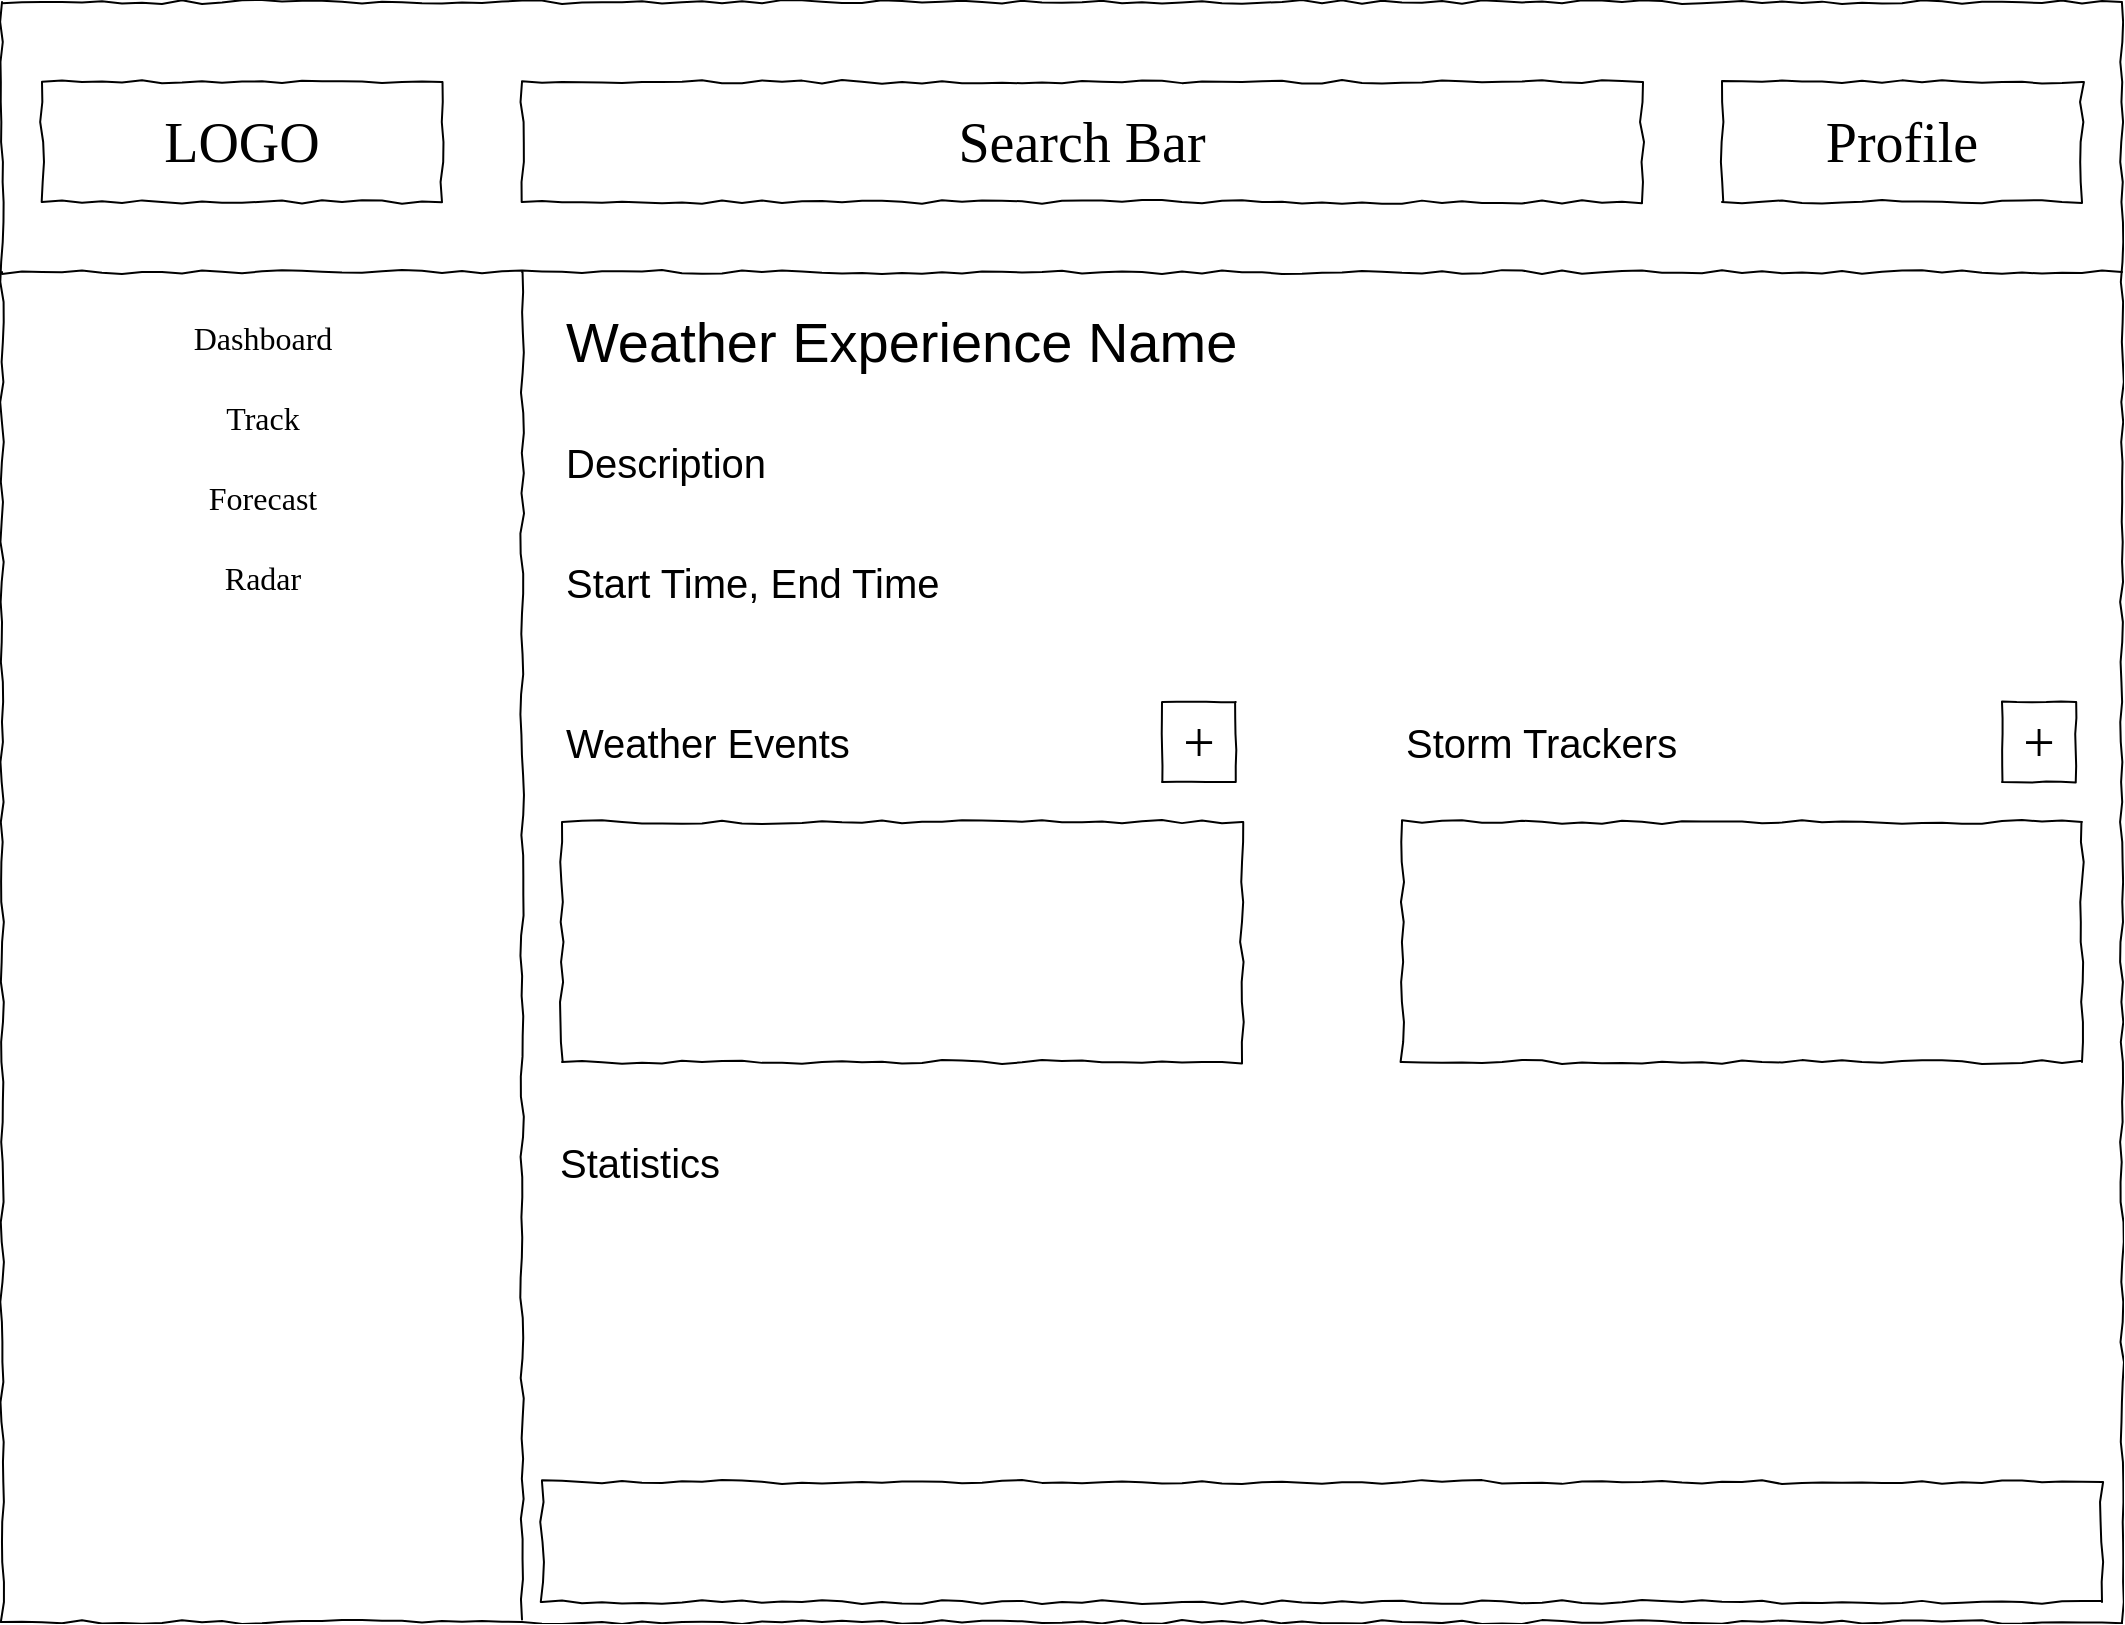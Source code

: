 <mxfile version="20.8.13" type="device"><diagram name="Page-1" id="03018318-947c-dd8e-b7a3-06fadd420f32"><mxGraphModel dx="1434" dy="764" grid="1" gridSize="10" guides="1" tooltips="1" connect="1" arrows="1" fold="1" page="1" pageScale="1" pageWidth="1100" pageHeight="850" background="#ffffff" math="0" shadow="0"><root><mxCell id="0"/><mxCell id="1" parent="0"/><mxCell id="677b7b8949515195-1" value="" style="whiteSpace=wrap;html=1;rounded=0;shadow=0;labelBackgroundColor=none;strokeColor=#000000;strokeWidth=1;fillColor=none;fontFamily=Verdana;fontSize=12;fontColor=#000000;align=center;comic=1;" parent="1" vertex="1"><mxGeometry x="20" y="10" width="1060" height="810" as="geometry"/></mxCell><mxCell id="677b7b8949515195-2" value="LOGO" style="whiteSpace=wrap;html=1;rounded=0;shadow=0;labelBackgroundColor=none;strokeWidth=1;fontFamily=Verdana;fontSize=28;align=center;comic=1;" parent="1" vertex="1"><mxGeometry x="40" y="50" width="200" height="60" as="geometry"/></mxCell><mxCell id="677b7b8949515195-9" value="" style="line;strokeWidth=1;html=1;rounded=0;shadow=0;labelBackgroundColor=none;fillColor=none;fontFamily=Verdana;fontSize=14;fontColor=#000000;align=center;comic=1;" parent="1" vertex="1"><mxGeometry x="20" y="140" width="1060" height="10" as="geometry"/></mxCell><mxCell id="677b7b8949515195-26" value="" style="whiteSpace=wrap;html=1;rounded=0;shadow=0;labelBackgroundColor=none;strokeWidth=1;fillColor=none;fontFamily=Verdana;fontSize=12;align=center;comic=1;" parent="1" vertex="1"><mxGeometry x="290" y="750" width="780" height="60" as="geometry"/></mxCell><mxCell id="gflkiRaprRvXhjAYSzUz-1" value="Search Bar" style="whiteSpace=wrap;html=1;rounded=0;shadow=0;labelBackgroundColor=none;strokeWidth=1;fontFamily=Verdana;fontSize=28;align=center;comic=1;" vertex="1" parent="1"><mxGeometry x="280" y="50" width="560" height="60" as="geometry"/></mxCell><mxCell id="gflkiRaprRvXhjAYSzUz-2" value="" style="line;strokeWidth=1;html=1;rounded=0;shadow=0;labelBackgroundColor=none;fillColor=none;fontFamily=Verdana;fontSize=14;fontColor=#000000;align=center;comic=1;rotation=90;" vertex="1" parent="1"><mxGeometry x="-56.87" y="476.88" width="673.75" height="10" as="geometry"/></mxCell><mxCell id="gflkiRaprRvXhjAYSzUz-4" value="Dashboard" style="text;html=1;points=[];align=center;verticalAlign=middle;spacingTop=-4;fontSize=16;fontFamily=Verdana" vertex="1" parent="1"><mxGeometry x="30" y="160" width="240" height="40" as="geometry"/></mxCell><mxCell id="gflkiRaprRvXhjAYSzUz-5" value="Forecast" style="text;html=1;points=[];align=center;verticalAlign=middle;spacingTop=-4;fontSize=16;fontFamily=Verdana" vertex="1" parent="1"><mxGeometry x="30" y="240" width="240" height="40" as="geometry"/></mxCell><mxCell id="gflkiRaprRvXhjAYSzUz-6" value="Profile" style="whiteSpace=wrap;html=1;rounded=0;shadow=0;labelBackgroundColor=none;strokeWidth=1;fontFamily=Verdana;fontSize=28;align=center;comic=1;" vertex="1" parent="1"><mxGeometry x="880" y="50" width="180" height="60" as="geometry"/></mxCell><mxCell id="gflkiRaprRvXhjAYSzUz-7" value="Radar" style="text;html=1;points=[];align=center;verticalAlign=middle;spacingTop=-4;fontSize=16;fontFamily=Verdana" vertex="1" parent="1"><mxGeometry x="30" y="280" width="240" height="40" as="geometry"/></mxCell><mxCell id="gflkiRaprRvXhjAYSzUz-8" value="&lt;font style=&quot;font-size: 28px;&quot;&gt;Weather Experience Name&lt;/font&gt;" style="text;html=1;strokeColor=none;fillColor=none;align=left;verticalAlign=middle;whiteSpace=wrap;rounded=0;" vertex="1" parent="1"><mxGeometry x="300" y="160" width="760" height="40" as="geometry"/></mxCell><mxCell id="gflkiRaprRvXhjAYSzUz-15" value="Track" style="text;html=1;points=[];align=center;verticalAlign=middle;spacingTop=-4;fontSize=16;fontFamily=Verdana" vertex="1" parent="1"><mxGeometry x="30" y="200" width="240" height="40" as="geometry"/></mxCell><mxCell id="gflkiRaprRvXhjAYSzUz-16" value="" style="whiteSpace=wrap;html=1;rounded=0;shadow=0;labelBackgroundColor=none;strokeWidth=1;fillColor=none;fontFamily=Verdana;fontSize=12;align=center;comic=1;" vertex="1" parent="1"><mxGeometry x="300" y="420" width="340" height="120" as="geometry"/></mxCell><mxCell id="gflkiRaprRvXhjAYSzUz-19" value="+" style="whiteSpace=wrap;html=1;rounded=0;shadow=0;labelBackgroundColor=none;strokeWidth=1;fontFamily=Verdana;fontSize=28;align=center;comic=1;" vertex="1" parent="1"><mxGeometry x="600" y="360" width="36.88" height="40" as="geometry"/></mxCell><mxCell id="gflkiRaprRvXhjAYSzUz-20" value="&lt;span style=&quot;font-size: 20px;&quot;&gt;Weather Events&lt;/span&gt;" style="text;html=1;strokeColor=none;fillColor=none;align=left;verticalAlign=middle;whiteSpace=wrap;rounded=0;" vertex="1" parent="1"><mxGeometry x="300" y="360" width="300" height="40" as="geometry"/></mxCell><mxCell id="gflkiRaprRvXhjAYSzUz-21" value="" style="whiteSpace=wrap;html=1;rounded=0;shadow=0;labelBackgroundColor=none;strokeWidth=1;fillColor=none;fontFamily=Verdana;fontSize=12;align=center;comic=1;" vertex="1" parent="1"><mxGeometry x="720" y="420" width="340" height="120" as="geometry"/></mxCell><mxCell id="gflkiRaprRvXhjAYSzUz-22" value="+" style="whiteSpace=wrap;html=1;rounded=0;shadow=0;labelBackgroundColor=none;strokeWidth=1;fontFamily=Verdana;fontSize=28;align=center;comic=1;" vertex="1" parent="1"><mxGeometry x="1020" y="360" width="36.88" height="40" as="geometry"/></mxCell><mxCell id="gflkiRaprRvXhjAYSzUz-23" value="&lt;span style=&quot;font-size: 20px;&quot;&gt;Storm Trackers&lt;/span&gt;" style="text;html=1;strokeColor=none;fillColor=none;align=left;verticalAlign=middle;whiteSpace=wrap;rounded=0;" vertex="1" parent="1"><mxGeometry x="720" y="360" width="300" height="40" as="geometry"/></mxCell><mxCell id="gflkiRaprRvXhjAYSzUz-24" value="&lt;span style=&quot;font-size: 20px;&quot;&gt;Description&lt;/span&gt;" style="text;html=1;strokeColor=none;fillColor=none;align=left;verticalAlign=middle;whiteSpace=wrap;rounded=0;" vertex="1" parent="1"><mxGeometry x="300" y="220" width="760" height="40" as="geometry"/></mxCell><mxCell id="gflkiRaprRvXhjAYSzUz-25" value="&lt;span style=&quot;font-size: 20px;&quot;&gt;Start Time, End Time&lt;/span&gt;" style="text;html=1;strokeColor=none;fillColor=none;align=left;verticalAlign=middle;whiteSpace=wrap;rounded=0;" vertex="1" parent="1"><mxGeometry x="300" y="280" width="760" height="40" as="geometry"/></mxCell><mxCell id="gflkiRaprRvXhjAYSzUz-26" value="&lt;span style=&quot;font-size: 20px;&quot;&gt;Statistics&lt;/span&gt;" style="text;html=1;strokeColor=none;fillColor=none;align=left;verticalAlign=middle;whiteSpace=wrap;rounded=0;" vertex="1" parent="1"><mxGeometry x="296.88" y="570" width="760" height="40" as="geometry"/></mxCell></root></mxGraphModel></diagram></mxfile>